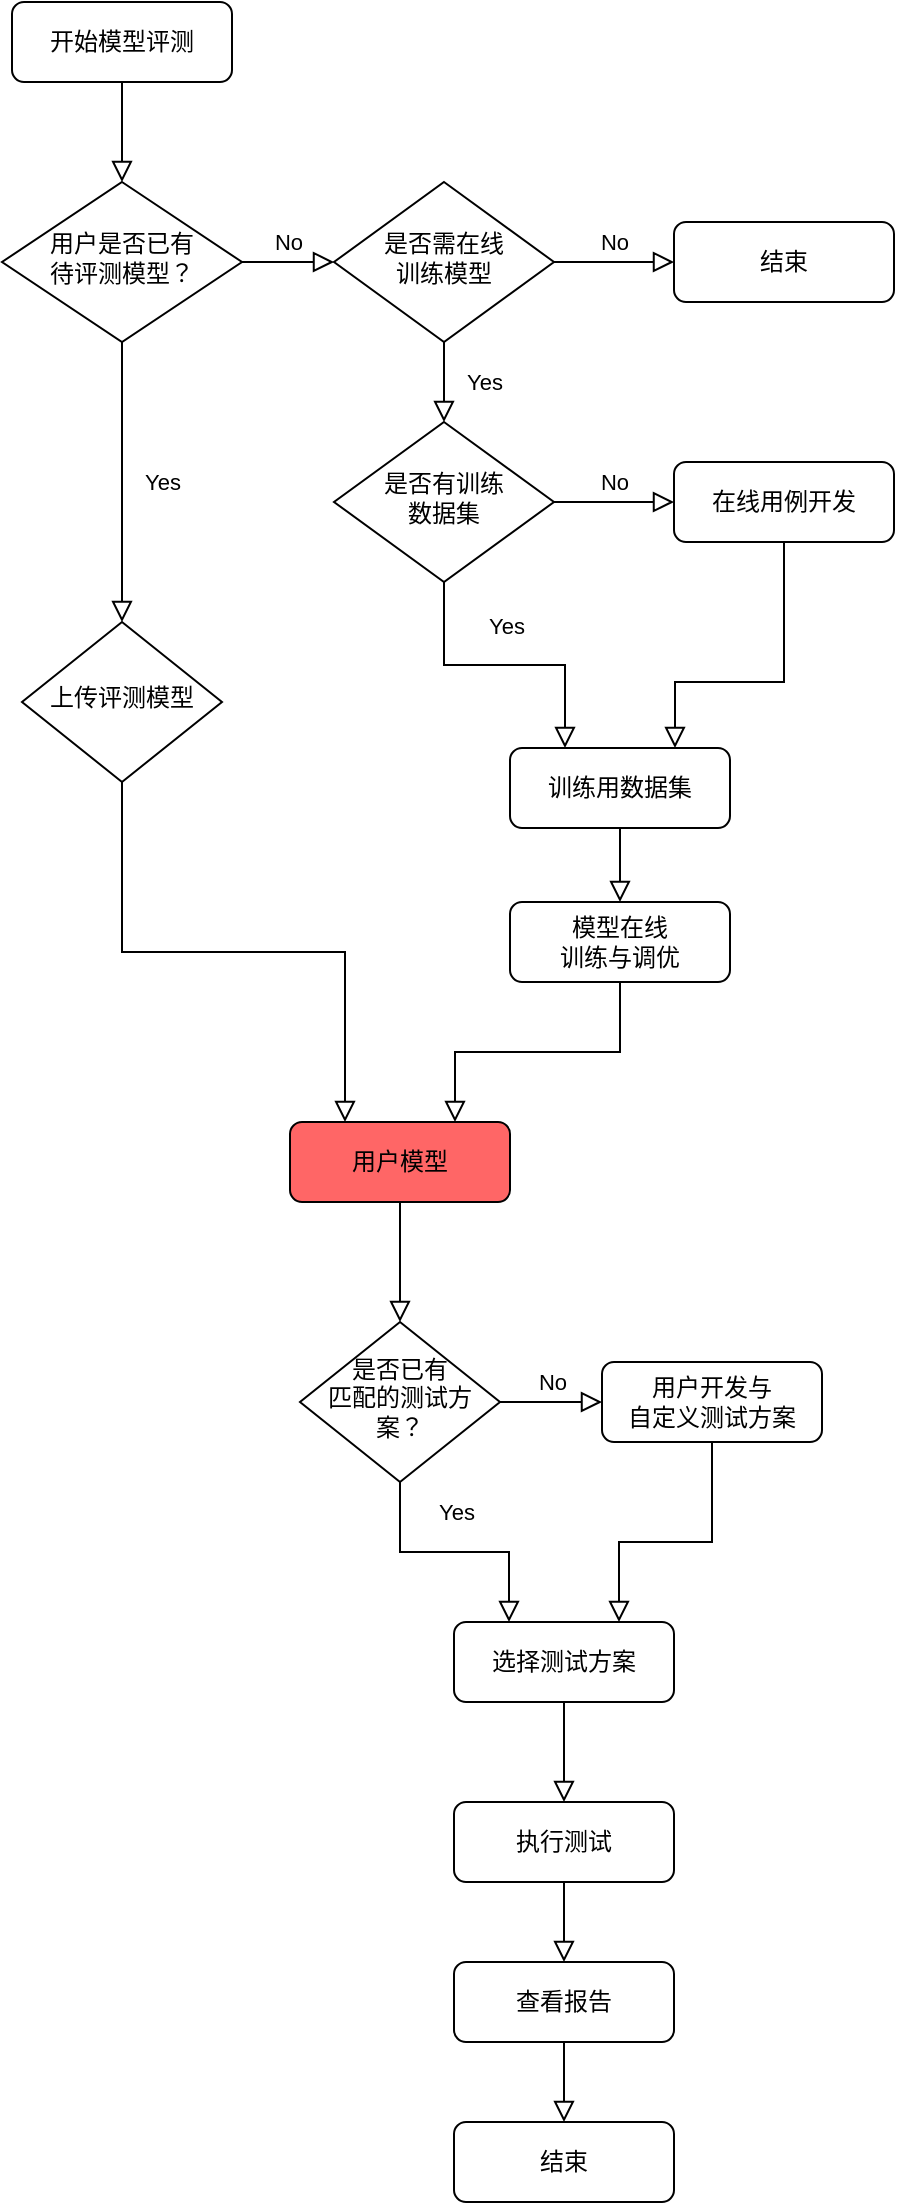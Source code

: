 <mxfile version="15.4.0" type="device"><diagram id="C5RBs43oDa-KdzZeNtuy" name="Page-1"><mxGraphModel dx="1209" dy="801" grid="1" gridSize="10" guides="1" tooltips="1" connect="1" arrows="1" fold="1" page="1" pageScale="1" pageWidth="827" pageHeight="1169" math="0" shadow="0"><root><mxCell id="WIyWlLk6GJQsqaUBKTNV-0"/><mxCell id="WIyWlLk6GJQsqaUBKTNV-1" parent="WIyWlLk6GJQsqaUBKTNV-0"/><mxCell id="WIyWlLk6GJQsqaUBKTNV-2" value="" style="rounded=0;html=1;jettySize=auto;orthogonalLoop=1;fontSize=11;endArrow=block;endFill=0;endSize=8;strokeWidth=1;shadow=0;labelBackgroundColor=none;edgeStyle=orthogonalEdgeStyle;" parent="WIyWlLk6GJQsqaUBKTNV-1" source="WIyWlLk6GJQsqaUBKTNV-3" target="WIyWlLk6GJQsqaUBKTNV-6" edge="1"><mxGeometry relative="1" as="geometry"/></mxCell><mxCell id="WIyWlLk6GJQsqaUBKTNV-3" value="开始模型评测" style="rounded=1;whiteSpace=wrap;html=1;fontSize=12;glass=0;strokeWidth=1;shadow=0;" parent="WIyWlLk6GJQsqaUBKTNV-1" vertex="1"><mxGeometry x="165" y="29" width="110" height="40" as="geometry"/></mxCell><mxCell id="WIyWlLk6GJQsqaUBKTNV-4" value="Yes" style="rounded=0;html=1;jettySize=auto;orthogonalLoop=1;fontSize=11;endArrow=block;endFill=0;endSize=8;strokeWidth=1;shadow=0;labelBackgroundColor=none;edgeStyle=orthogonalEdgeStyle;" parent="WIyWlLk6GJQsqaUBKTNV-1" source="WIyWlLk6GJQsqaUBKTNV-6" target="WIyWlLk6GJQsqaUBKTNV-10" edge="1"><mxGeometry y="20" relative="1" as="geometry"><mxPoint as="offset"/></mxGeometry></mxCell><mxCell id="WIyWlLk6GJQsqaUBKTNV-5" value="No" style="edgeStyle=orthogonalEdgeStyle;rounded=0;html=1;jettySize=auto;orthogonalLoop=1;fontSize=11;endArrow=block;endFill=0;endSize=8;strokeWidth=1;shadow=0;labelBackgroundColor=none;entryX=0;entryY=0.5;entryDx=0;entryDy=0;" parent="WIyWlLk6GJQsqaUBKTNV-1" source="WIyWlLk6GJQsqaUBKTNV-6" target="e7oBNRChX1MN_PsrCDyO-0" edge="1"><mxGeometry y="10" relative="1" as="geometry"><mxPoint as="offset"/><mxPoint x="330" y="159" as="targetPoint"/></mxGeometry></mxCell><mxCell id="WIyWlLk6GJQsqaUBKTNV-6" value="用户是否已有&lt;br&gt;待评测模型？" style="rhombus;whiteSpace=wrap;html=1;shadow=0;fontFamily=Helvetica;fontSize=12;align=center;strokeWidth=1;spacing=6;spacingTop=-4;" parent="WIyWlLk6GJQsqaUBKTNV-1" vertex="1"><mxGeometry x="160" y="119" width="120" height="80" as="geometry"/></mxCell><mxCell id="e7oBNRChX1MN_PsrCDyO-16" style="edgeStyle=orthogonalEdgeStyle;rounded=0;orthogonalLoop=1;jettySize=auto;html=1;exitX=0.5;exitY=1;exitDx=0;exitDy=0;entryX=0.25;entryY=0;entryDx=0;entryDy=0;endArrow=block;endFill=0;endSize=8;" edge="1" parent="WIyWlLk6GJQsqaUBKTNV-1" source="WIyWlLk6GJQsqaUBKTNV-10" target="e7oBNRChX1MN_PsrCDyO-15"><mxGeometry relative="1" as="geometry"/></mxCell><mxCell id="WIyWlLk6GJQsqaUBKTNV-10" value="上传评测模型" style="rhombus;whiteSpace=wrap;html=1;shadow=0;fontFamily=Helvetica;fontSize=12;align=center;strokeWidth=1;spacing=6;spacingTop=-4;" parent="WIyWlLk6GJQsqaUBKTNV-1" vertex="1"><mxGeometry x="170" y="339" width="100" height="80" as="geometry"/></mxCell><mxCell id="e7oBNRChX1MN_PsrCDyO-0" value="是否需在线&lt;br&gt;训练模型" style="rhombus;whiteSpace=wrap;html=1;shadow=0;fontFamily=Helvetica;fontSize=12;align=center;strokeWidth=1;spacing=6;spacingTop=-4;" vertex="1" parent="WIyWlLk6GJQsqaUBKTNV-1"><mxGeometry x="326" y="119" width="110" height="80" as="geometry"/></mxCell><mxCell id="e7oBNRChX1MN_PsrCDyO-1" value="是否有训练&lt;br&gt;数据集" style="rhombus;whiteSpace=wrap;html=1;shadow=0;fontFamily=Helvetica;fontSize=12;align=center;strokeWidth=1;spacing=6;spacingTop=-4;" vertex="1" parent="WIyWlLk6GJQsqaUBKTNV-1"><mxGeometry x="326" y="239" width="110" height="80" as="geometry"/></mxCell><mxCell id="e7oBNRChX1MN_PsrCDyO-4" value="Yes" style="rounded=0;html=1;jettySize=auto;orthogonalLoop=1;fontSize=11;endArrow=block;endFill=0;endSize=8;strokeWidth=1;shadow=0;labelBackgroundColor=none;edgeStyle=orthogonalEdgeStyle;exitX=0.5;exitY=1;exitDx=0;exitDy=0;entryX=0.5;entryY=0;entryDx=0;entryDy=0;" edge="1" parent="WIyWlLk6GJQsqaUBKTNV-1" source="e7oBNRChX1MN_PsrCDyO-0" target="e7oBNRChX1MN_PsrCDyO-1"><mxGeometry y="20" relative="1" as="geometry"><mxPoint as="offset"/><mxPoint x="236" y="209" as="sourcePoint"/><mxPoint x="236" y="249" as="targetPoint"/></mxGeometry></mxCell><mxCell id="e7oBNRChX1MN_PsrCDyO-5" value="No" style="edgeStyle=orthogonalEdgeStyle;rounded=0;html=1;jettySize=auto;orthogonalLoop=1;fontSize=11;endArrow=block;endFill=0;endSize=8;strokeWidth=1;shadow=0;labelBackgroundColor=none;entryX=0;entryY=0.5;entryDx=0;entryDy=0;" edge="1" parent="WIyWlLk6GJQsqaUBKTNV-1" source="e7oBNRChX1MN_PsrCDyO-0" target="e7oBNRChX1MN_PsrCDyO-6"><mxGeometry y="10" relative="1" as="geometry"><mxPoint as="offset"/><mxPoint x="286" y="169" as="sourcePoint"/><mxPoint x="496" y="159" as="targetPoint"/></mxGeometry></mxCell><mxCell id="e7oBNRChX1MN_PsrCDyO-6" value="结束" style="rounded=1;whiteSpace=wrap;html=1;fontSize=12;glass=0;strokeWidth=1;shadow=0;" vertex="1" parent="WIyWlLk6GJQsqaUBKTNV-1"><mxGeometry x="496" y="139" width="110" height="40" as="geometry"/></mxCell><mxCell id="e7oBNRChX1MN_PsrCDyO-7" value="No" style="edgeStyle=orthogonalEdgeStyle;rounded=0;html=1;jettySize=auto;orthogonalLoop=1;fontSize=11;endArrow=block;endFill=0;endSize=8;strokeWidth=1;shadow=0;labelBackgroundColor=none;exitX=1;exitY=0.5;exitDx=0;exitDy=0;entryX=0;entryY=0.5;entryDx=0;entryDy=0;" edge="1" parent="WIyWlLk6GJQsqaUBKTNV-1" source="e7oBNRChX1MN_PsrCDyO-1" target="e7oBNRChX1MN_PsrCDyO-8"><mxGeometry y="10" relative="1" as="geometry"><mxPoint as="offset"/><mxPoint x="446" y="159" as="sourcePoint"/><mxPoint x="516" y="279" as="targetPoint"/></mxGeometry></mxCell><mxCell id="e7oBNRChX1MN_PsrCDyO-11" style="edgeStyle=orthogonalEdgeStyle;rounded=0;orthogonalLoop=1;jettySize=auto;html=1;endArrow=block;endFill=0;endSize=8;entryX=0.75;entryY=0;entryDx=0;entryDy=0;" edge="1" parent="WIyWlLk6GJQsqaUBKTNV-1" source="e7oBNRChX1MN_PsrCDyO-8" target="e7oBNRChX1MN_PsrCDyO-12"><mxGeometry relative="1" as="geometry"><mxPoint x="551" y="369" as="targetPoint"/><Array as="points"><mxPoint x="551" y="369"/><mxPoint x="497" y="369"/></Array></mxGeometry></mxCell><mxCell id="e7oBNRChX1MN_PsrCDyO-8" value="在线用例开发" style="rounded=1;whiteSpace=wrap;html=1;fontSize=12;glass=0;strokeWidth=1;shadow=0;" vertex="1" parent="WIyWlLk6GJQsqaUBKTNV-1"><mxGeometry x="496" y="259" width="110" height="40" as="geometry"/></mxCell><mxCell id="e7oBNRChX1MN_PsrCDyO-10" value="Yes" style="rounded=0;html=1;jettySize=auto;orthogonalLoop=1;fontSize=11;endArrow=block;endFill=0;endSize=8;strokeWidth=1;shadow=0;labelBackgroundColor=none;edgeStyle=orthogonalEdgeStyle;exitX=0.5;exitY=1;exitDx=0;exitDy=0;entryX=0.25;entryY=0;entryDx=0;entryDy=0;" edge="1" parent="WIyWlLk6GJQsqaUBKTNV-1" source="e7oBNRChX1MN_PsrCDyO-1" target="e7oBNRChX1MN_PsrCDyO-12"><mxGeometry y="20" relative="1" as="geometry"><mxPoint as="offset"/><mxPoint x="391" y="209" as="sourcePoint"/><mxPoint x="381" y="369" as="targetPoint"/></mxGeometry></mxCell><mxCell id="e7oBNRChX1MN_PsrCDyO-13" style="edgeStyle=orthogonalEdgeStyle;rounded=0;orthogonalLoop=1;jettySize=auto;html=1;exitX=0.5;exitY=1;exitDx=0;exitDy=0;endArrow=block;endFill=0;endSize=8;entryX=0.5;entryY=0;entryDx=0;entryDy=0;" edge="1" parent="WIyWlLk6GJQsqaUBKTNV-1" source="e7oBNRChX1MN_PsrCDyO-12" target="e7oBNRChX1MN_PsrCDyO-14"><mxGeometry relative="1" as="geometry"><mxPoint x="469" y="499" as="targetPoint"/></mxGeometry></mxCell><mxCell id="e7oBNRChX1MN_PsrCDyO-12" value="训练用数据集" style="rounded=1;whiteSpace=wrap;html=1;fontSize=12;glass=0;strokeWidth=1;shadow=0;" vertex="1" parent="WIyWlLk6GJQsqaUBKTNV-1"><mxGeometry x="414" y="402" width="110" height="40" as="geometry"/></mxCell><mxCell id="e7oBNRChX1MN_PsrCDyO-17" style="edgeStyle=orthogonalEdgeStyle;rounded=0;orthogonalLoop=1;jettySize=auto;html=1;exitX=0.5;exitY=1;exitDx=0;exitDy=0;entryX=0.75;entryY=0;entryDx=0;entryDy=0;endArrow=block;endFill=0;endSize=8;" edge="1" parent="WIyWlLk6GJQsqaUBKTNV-1" source="e7oBNRChX1MN_PsrCDyO-14" target="e7oBNRChX1MN_PsrCDyO-15"><mxGeometry relative="1" as="geometry"/></mxCell><mxCell id="e7oBNRChX1MN_PsrCDyO-14" value="模型在线&lt;br&gt;训练与调优" style="rounded=1;whiteSpace=wrap;html=1;fontSize=12;glass=0;strokeWidth=1;shadow=0;" vertex="1" parent="WIyWlLk6GJQsqaUBKTNV-1"><mxGeometry x="414" y="479" width="110" height="40" as="geometry"/></mxCell><mxCell id="e7oBNRChX1MN_PsrCDyO-20" style="edgeStyle=orthogonalEdgeStyle;rounded=0;orthogonalLoop=1;jettySize=auto;html=1;exitX=0.5;exitY=1;exitDx=0;exitDy=0;entryX=0.5;entryY=0;entryDx=0;entryDy=0;endArrow=block;endFill=0;endSize=8;" edge="1" parent="WIyWlLk6GJQsqaUBKTNV-1" source="e7oBNRChX1MN_PsrCDyO-15" target="e7oBNRChX1MN_PsrCDyO-19"><mxGeometry relative="1" as="geometry"/></mxCell><mxCell id="e7oBNRChX1MN_PsrCDyO-15" value="用户模型" style="rounded=1;whiteSpace=wrap;html=1;fontSize=12;glass=0;strokeWidth=1;shadow=0;fillColor=#FF6666;" vertex="1" parent="WIyWlLk6GJQsqaUBKTNV-1"><mxGeometry x="304" y="589" width="110" height="40" as="geometry"/></mxCell><mxCell id="e7oBNRChX1MN_PsrCDyO-19" value="是否已有&lt;br&gt;匹配的测试方案？" style="rhombus;whiteSpace=wrap;html=1;shadow=0;fontFamily=Helvetica;fontSize=12;align=center;strokeWidth=1;spacing=6;spacingTop=-4;" vertex="1" parent="WIyWlLk6GJQsqaUBKTNV-1"><mxGeometry x="309" y="689" width="100" height="80" as="geometry"/></mxCell><mxCell id="e7oBNRChX1MN_PsrCDyO-26" style="edgeStyle=orthogonalEdgeStyle;rounded=0;orthogonalLoop=1;jettySize=auto;html=1;exitX=0.5;exitY=1;exitDx=0;exitDy=0;entryX=0.75;entryY=0;entryDx=0;entryDy=0;endArrow=block;endFill=0;endSize=8;" edge="1" parent="WIyWlLk6GJQsqaUBKTNV-1" source="e7oBNRChX1MN_PsrCDyO-22" target="e7oBNRChX1MN_PsrCDyO-25"><mxGeometry relative="1" as="geometry"><Array as="points"><mxPoint x="515" y="799"/><mxPoint x="469" y="799"/></Array></mxGeometry></mxCell><mxCell id="e7oBNRChX1MN_PsrCDyO-22" value="用户开发与&lt;br&gt;自定义测试方案" style="rounded=1;whiteSpace=wrap;html=1;fontSize=12;glass=0;strokeWidth=1;shadow=0;" vertex="1" parent="WIyWlLk6GJQsqaUBKTNV-1"><mxGeometry x="460" y="709" width="110" height="40" as="geometry"/></mxCell><mxCell id="e7oBNRChX1MN_PsrCDyO-23" value="No" style="edgeStyle=orthogonalEdgeStyle;rounded=0;html=1;jettySize=auto;orthogonalLoop=1;fontSize=11;endArrow=block;endFill=0;endSize=8;strokeWidth=1;shadow=0;labelBackgroundColor=none;exitX=1;exitY=0.5;exitDx=0;exitDy=0;entryX=0;entryY=0.5;entryDx=0;entryDy=0;" edge="1" parent="WIyWlLk6GJQsqaUBKTNV-1" source="e7oBNRChX1MN_PsrCDyO-19" target="e7oBNRChX1MN_PsrCDyO-22"><mxGeometry y="10" relative="1" as="geometry"><mxPoint as="offset"/><mxPoint x="446" y="289" as="sourcePoint"/><mxPoint x="506" y="289" as="targetPoint"/></mxGeometry></mxCell><mxCell id="e7oBNRChX1MN_PsrCDyO-24" value="Yes" style="rounded=0;html=1;jettySize=auto;orthogonalLoop=1;fontSize=11;endArrow=block;endFill=0;endSize=8;strokeWidth=1;shadow=0;labelBackgroundColor=none;edgeStyle=orthogonalEdgeStyle;exitX=0.5;exitY=1;exitDx=0;exitDy=0;entryX=0.25;entryY=0;entryDx=0;entryDy=0;" edge="1" parent="WIyWlLk6GJQsqaUBKTNV-1" source="e7oBNRChX1MN_PsrCDyO-19" target="e7oBNRChX1MN_PsrCDyO-25"><mxGeometry y="20" relative="1" as="geometry"><mxPoint as="offset"/><mxPoint x="270" y="769" as="sourcePoint"/><mxPoint x="359" y="849" as="targetPoint"/></mxGeometry></mxCell><mxCell id="e7oBNRChX1MN_PsrCDyO-28" style="edgeStyle=orthogonalEdgeStyle;rounded=0;orthogonalLoop=1;jettySize=auto;html=1;exitX=0.5;exitY=1;exitDx=0;exitDy=0;entryX=0.5;entryY=0;entryDx=0;entryDy=0;endArrow=block;endFill=0;endSize=8;" edge="1" parent="WIyWlLk6GJQsqaUBKTNV-1" source="e7oBNRChX1MN_PsrCDyO-25" target="e7oBNRChX1MN_PsrCDyO-27"><mxGeometry relative="1" as="geometry"/></mxCell><mxCell id="e7oBNRChX1MN_PsrCDyO-25" value="选择测试方案" style="rounded=1;whiteSpace=wrap;html=1;fontSize=12;glass=0;strokeWidth=1;shadow=0;" vertex="1" parent="WIyWlLk6GJQsqaUBKTNV-1"><mxGeometry x="386" y="839" width="110" height="40" as="geometry"/></mxCell><mxCell id="e7oBNRChX1MN_PsrCDyO-30" style="edgeStyle=orthogonalEdgeStyle;rounded=0;orthogonalLoop=1;jettySize=auto;html=1;exitX=0.5;exitY=1;exitDx=0;exitDy=0;endArrow=block;endFill=0;endSize=8;" edge="1" parent="WIyWlLk6GJQsqaUBKTNV-1" source="e7oBNRChX1MN_PsrCDyO-27" target="e7oBNRChX1MN_PsrCDyO-29"><mxGeometry relative="1" as="geometry"/></mxCell><mxCell id="e7oBNRChX1MN_PsrCDyO-27" value="执行测试" style="rounded=1;whiteSpace=wrap;html=1;fontSize=12;glass=0;strokeWidth=1;shadow=0;" vertex="1" parent="WIyWlLk6GJQsqaUBKTNV-1"><mxGeometry x="386" y="929" width="110" height="40" as="geometry"/></mxCell><mxCell id="e7oBNRChX1MN_PsrCDyO-32" style="edgeStyle=orthogonalEdgeStyle;rounded=0;orthogonalLoop=1;jettySize=auto;html=1;exitX=0.5;exitY=1;exitDx=0;exitDy=0;endArrow=block;endFill=0;endSize=8;" edge="1" parent="WIyWlLk6GJQsqaUBKTNV-1" source="e7oBNRChX1MN_PsrCDyO-29" target="e7oBNRChX1MN_PsrCDyO-31"><mxGeometry relative="1" as="geometry"/></mxCell><mxCell id="e7oBNRChX1MN_PsrCDyO-29" value="查看报告" style="rounded=1;whiteSpace=wrap;html=1;fontSize=12;glass=0;strokeWidth=1;shadow=0;" vertex="1" parent="WIyWlLk6GJQsqaUBKTNV-1"><mxGeometry x="386" y="1009" width="110" height="40" as="geometry"/></mxCell><mxCell id="e7oBNRChX1MN_PsrCDyO-31" value="结束" style="rounded=1;whiteSpace=wrap;html=1;fontSize=12;glass=0;strokeWidth=1;shadow=0;" vertex="1" parent="WIyWlLk6GJQsqaUBKTNV-1"><mxGeometry x="386" y="1089" width="110" height="40" as="geometry"/></mxCell></root></mxGraphModel></diagram></mxfile>